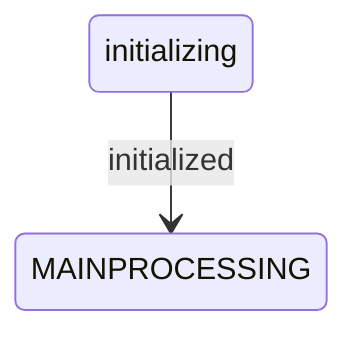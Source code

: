 stateDiagram-v2
    %% Detailed view of INITIALIZATION


    %% Internal transitions

    %% External composites
    state MAINPROCESSING
    state COMPLETION

    %% Transitions to other composites
    initializing --> MAINPROCESSING : initialized